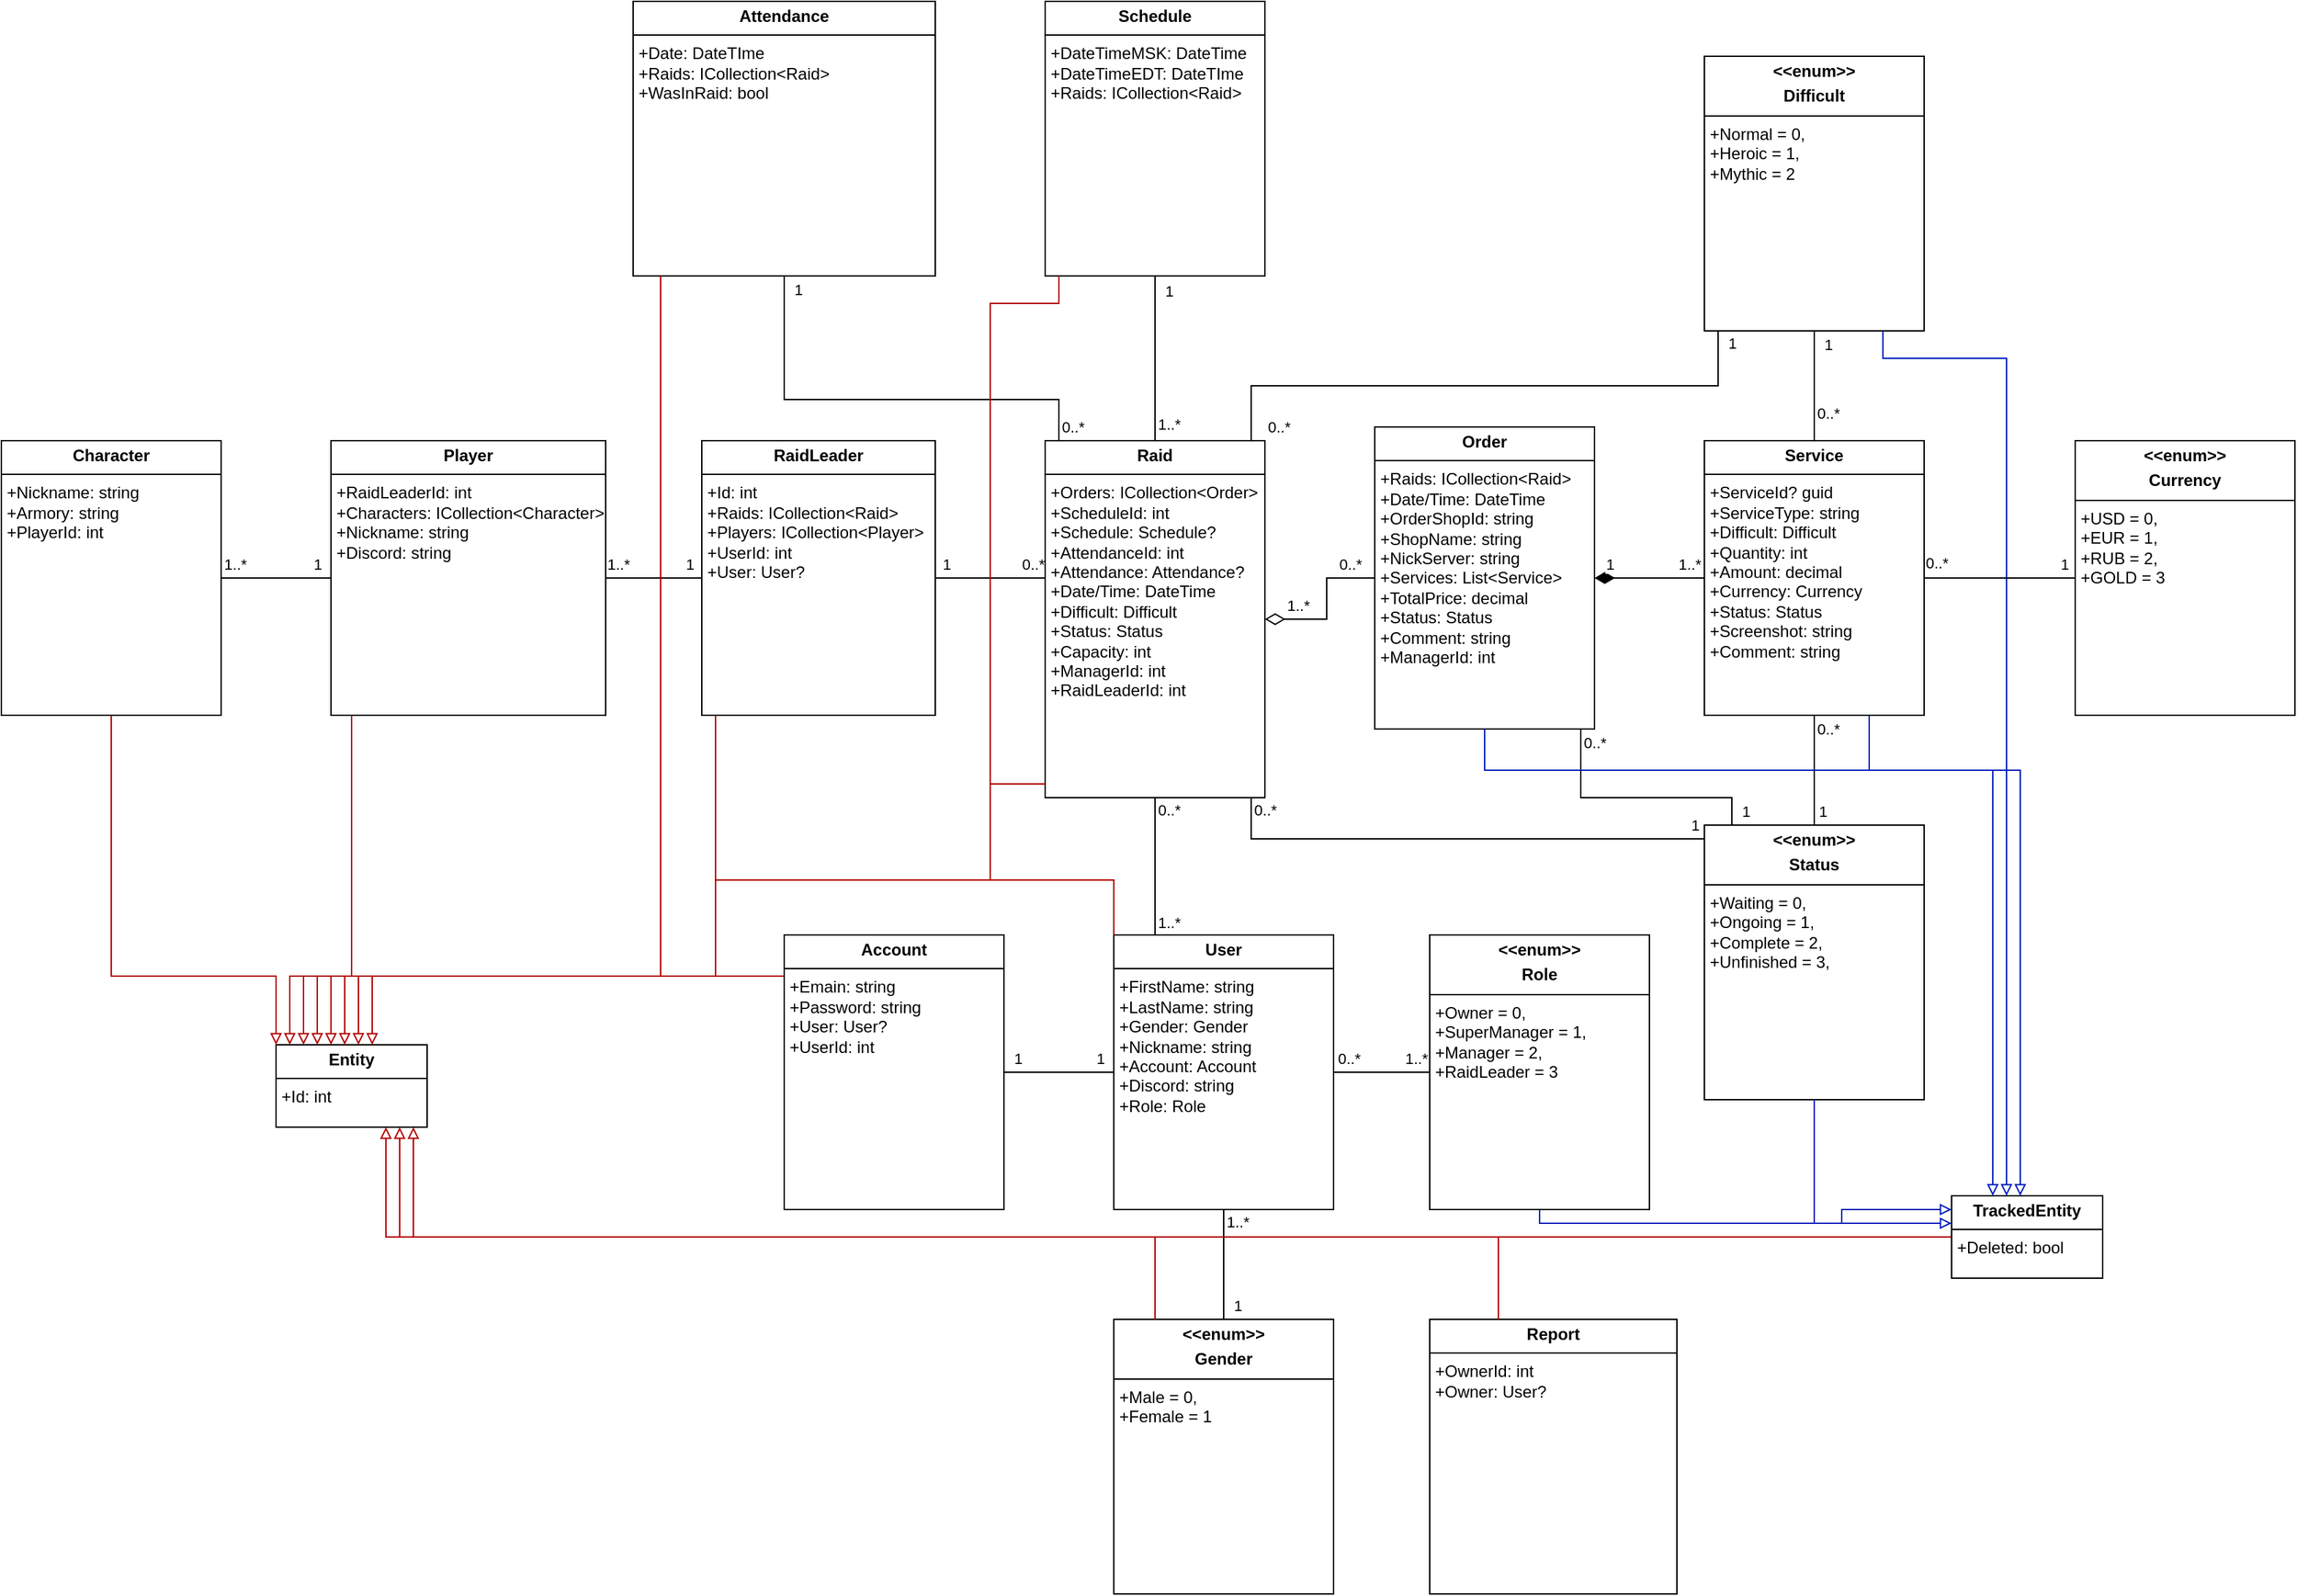 <mxfile version="24.4.13" type="device">
  <diagram id="77C288hJzW4obfr29q6k" name="Страница — 1">
    <mxGraphModel dx="2357" dy="1491" grid="1" gridSize="10" guides="1" tooltips="1" connect="1" arrows="1" fold="1" page="1" pageScale="1" pageWidth="1169" pageHeight="827" math="0" shadow="0">
      <root>
        <mxCell id="0" />
        <mxCell id="1" parent="0" />
        <mxCell id="-LpLI6Wsh7tTM9T4UiT6-4" value="" style="edgeStyle=orthogonalEdgeStyle;rounded=0;orthogonalLoop=1;jettySize=auto;html=1;endArrow=diamondThin;endFill=0;startSize=6;endSize=12;" parent="1" source="k0Ee0VnrwTGtNqlD-m8w-1" target="zQSbb0ZGz_UOgyu7kRaQ-18" edge="1">
          <mxGeometry relative="1" as="geometry" />
        </mxCell>
        <mxCell id="-LpLI6Wsh7tTM9T4UiT6-5" value="1..*" style="edgeLabel;html=1;align=center;verticalAlign=middle;resizable=0;points=[];" parent="-LpLI6Wsh7tTM9T4UiT6-4" vertex="1" connectable="0">
          <mxGeometry x="0.757" relative="1" as="geometry">
            <mxPoint x="10" y="-10" as="offset" />
          </mxGeometry>
        </mxCell>
        <mxCell id="-LpLI6Wsh7tTM9T4UiT6-6" value="0..*" style="edgeLabel;html=1;align=center;verticalAlign=middle;resizable=0;points=[];" parent="-LpLI6Wsh7tTM9T4UiT6-4" vertex="1" connectable="0">
          <mxGeometry x="-0.443" y="1" relative="1" as="geometry">
            <mxPoint x="12" y="-11" as="offset" />
          </mxGeometry>
        </mxCell>
        <mxCell id="k0Ee0VnrwTGtNqlD-m8w-1" value="&lt;p style=&quot;margin:0px;margin-top:4px;text-align:center;&quot;&gt;&lt;b&gt;Order&lt;/b&gt;&lt;/p&gt;&lt;hr size=&quot;1&quot; style=&quot;border-style:solid;&quot;&gt;&lt;p style=&quot;margin:0px;margin-left:4px;&quot;&gt;+Raids: ICollection&amp;lt;Raid&amp;gt;&lt;/p&gt;&lt;p style=&quot;margin:0px;margin-left:4px;&quot;&gt;&lt;span style=&quot;background-color: initial;&quot;&gt;+Date/Time: DateTime&lt;/span&gt;&lt;br&gt;&lt;/p&gt;&lt;p style=&quot;margin:0px;margin-left:4px;&quot;&gt;+OrderShopId: string&lt;/p&gt;&lt;p style=&quot;margin:0px;margin-left:4px;&quot;&gt;+ShopName: string&lt;/p&gt;&lt;p style=&quot;margin:0px;margin-left:4px;&quot;&gt;+NickServer: string&lt;/p&gt;&lt;p style=&quot;margin:0px;margin-left:4px;&quot;&gt;+Services: List&amp;lt;Service&amp;gt;&lt;br&gt;+TotalPrice: decimal&lt;/p&gt;&lt;p style=&quot;margin:0px;margin-left:4px;&quot;&gt;+Status: Status&lt;/p&gt;&lt;p style=&quot;margin:0px;margin-left:4px;&quot;&gt;+Comment: string&lt;/p&gt;&lt;p style=&quot;margin:0px;margin-left:4px;&quot;&gt;+ManagerId: int&lt;/p&gt;" style="verticalAlign=top;align=left;overflow=fill;html=1;whiteSpace=wrap;" parent="1" vertex="1">
          <mxGeometry x="960" y="110" width="160" height="220" as="geometry" />
        </mxCell>
        <mxCell id="-LpLI6Wsh7tTM9T4UiT6-1" style="edgeStyle=orthogonalEdgeStyle;rounded=0;orthogonalLoop=1;jettySize=auto;html=1;endArrow=diamondThin;endFill=1;startSize=6;endSize=12;" parent="1" source="k0Ee0VnrwTGtNqlD-m8w-2" target="k0Ee0VnrwTGtNqlD-m8w-1" edge="1">
          <mxGeometry relative="1" as="geometry" />
        </mxCell>
        <mxCell id="-LpLI6Wsh7tTM9T4UiT6-2" value="1" style="edgeLabel;html=1;align=center;verticalAlign=middle;resizable=0;points=[];" parent="-LpLI6Wsh7tTM9T4UiT6-1" vertex="1" connectable="0">
          <mxGeometry x="0.617" relative="1" as="geometry">
            <mxPoint x="-5" y="-10" as="offset" />
          </mxGeometry>
        </mxCell>
        <mxCell id="-LpLI6Wsh7tTM9T4UiT6-3" value="1..*" style="edgeLabel;html=1;align=center;verticalAlign=middle;resizable=0;points=[];" parent="-LpLI6Wsh7tTM9T4UiT6-1" vertex="1" connectable="0">
          <mxGeometry x="-0.717" y="-1" relative="1" as="geometry">
            <mxPoint y="-9" as="offset" />
          </mxGeometry>
        </mxCell>
        <mxCell id="k0Ee0VnrwTGtNqlD-m8w-2" value="&lt;p style=&quot;margin:0px;margin-top:4px;text-align:center;&quot;&gt;&lt;b&gt;Service&lt;/b&gt;&lt;/p&gt;&lt;hr size=&quot;1&quot; style=&quot;border-style:solid;&quot;&gt;&lt;p style=&quot;margin:0px;margin-left:4px;&quot;&gt;+ServiceId? guid&lt;/p&gt;&lt;p style=&quot;margin:0px;margin-left:4px;&quot;&gt;+ServiceType: string&lt;/p&gt;&lt;p style=&quot;margin:0px;margin-left:4px;&quot;&gt;+Difficult: Difficult&lt;/p&gt;&lt;p style=&quot;margin:0px;margin-left:4px;&quot;&gt;+Quantity: int&lt;/p&gt;&lt;p style=&quot;margin:0px;margin-left:4px;&quot;&gt;+Amount: decimal&lt;/p&gt;&lt;p style=&quot;margin:0px;margin-left:4px;&quot;&gt;+Currency: Currency&lt;br&gt;+Status: Status&lt;/p&gt;&lt;p style=&quot;margin:0px;margin-left:4px;&quot;&gt;+Screenshot: string&lt;br&gt;&lt;/p&gt;&lt;p style=&quot;margin:0px;margin-left:4px;&quot;&gt;+Comment: string&lt;/p&gt;&lt;p style=&quot;margin:0px;margin-left:4px;&quot;&gt;&lt;br&gt;&lt;/p&gt;&lt;p style=&quot;margin:0px;margin-left:4px;&quot;&gt;&lt;br&gt;&lt;/p&gt;" style="verticalAlign=top;align=left;overflow=fill;html=1;whiteSpace=wrap;" parent="1" vertex="1">
          <mxGeometry x="1200" y="120" width="160" height="200" as="geometry" />
        </mxCell>
        <mxCell id="-LpLI6Wsh7tTM9T4UiT6-44" value="" style="edgeStyle=orthogonalEdgeStyle;rounded=0;orthogonalLoop=1;jettySize=auto;html=1;endArrow=none;endFill=0;" parent="1" source="zQSbb0ZGz_UOgyu7kRaQ-4" target="_yLJsXM8asYsxj5FulAV-17" edge="1">
          <mxGeometry relative="1" as="geometry" />
        </mxCell>
        <mxCell id="-LpLI6Wsh7tTM9T4UiT6-45" value="1" style="edgeLabel;html=1;align=center;verticalAlign=middle;resizable=0;points=[];" parent="-LpLI6Wsh7tTM9T4UiT6-44" vertex="1" connectable="0">
          <mxGeometry x="0.529" y="1" relative="1" as="geometry">
            <mxPoint x="9" y="9" as="offset" />
          </mxGeometry>
        </mxCell>
        <mxCell id="-LpLI6Wsh7tTM9T4UiT6-46" value="1..*" style="edgeLabel;html=1;align=center;verticalAlign=middle;resizable=0;points=[];" parent="-LpLI6Wsh7tTM9T4UiT6-44" vertex="1" connectable="0">
          <mxGeometry x="-0.775" y="1" relative="1" as="geometry">
            <mxPoint x="9" as="offset" />
          </mxGeometry>
        </mxCell>
        <mxCell id="-LpLI6Wsh7tTM9T4UiT6-47" value="" style="edgeStyle=orthogonalEdgeStyle;rounded=0;orthogonalLoop=1;jettySize=auto;html=1;endArrow=none;endFill=0;" parent="1" source="zQSbb0ZGz_UOgyu7kRaQ-4" target="_yLJsXM8asYsxj5FulAV-16" edge="1">
          <mxGeometry relative="1" as="geometry" />
        </mxCell>
        <mxCell id="-LpLI6Wsh7tTM9T4UiT6-48" value="1" style="edgeLabel;html=1;align=center;verticalAlign=middle;resizable=0;points=[];" parent="-LpLI6Wsh7tTM9T4UiT6-47" vertex="1" connectable="0">
          <mxGeometry x="-0.232" relative="1" as="geometry">
            <mxPoint x="20" y="-10" as="offset" />
          </mxGeometry>
        </mxCell>
        <mxCell id="-LpLI6Wsh7tTM9T4UiT6-49" value="1" style="edgeLabel;html=1;align=center;verticalAlign=middle;resizable=0;points=[];" parent="-LpLI6Wsh7tTM9T4UiT6-47" vertex="1" connectable="0">
          <mxGeometry x="0.508" y="2" relative="1" as="geometry">
            <mxPoint x="-10" y="-12" as="offset" />
          </mxGeometry>
        </mxCell>
        <mxCell id="OjiHCSG1bCC7971OdLfZ-1" style="edgeStyle=orthogonalEdgeStyle;rounded=0;orthogonalLoop=1;jettySize=auto;html=1;endArrow=none;endFill=0;" parent="1" source="zQSbb0ZGz_UOgyu7kRaQ-4" target="zQSbb0ZGz_UOgyu7kRaQ-18" edge="1">
          <mxGeometry relative="1" as="geometry">
            <Array as="points">
              <mxPoint x="800" y="450" />
              <mxPoint x="800" y="450" />
            </Array>
          </mxGeometry>
        </mxCell>
        <mxCell id="OjiHCSG1bCC7971OdLfZ-5" value="0..*" style="edgeLabel;html=1;align=center;verticalAlign=middle;resizable=0;points=[];" parent="OjiHCSG1bCC7971OdLfZ-1" vertex="1" connectable="0">
          <mxGeometry x="0.825" relative="1" as="geometry">
            <mxPoint x="10" as="offset" />
          </mxGeometry>
        </mxCell>
        <mxCell id="OjiHCSG1bCC7971OdLfZ-6" value="1..*" style="edgeLabel;html=1;align=center;verticalAlign=middle;resizable=0;points=[];" parent="OjiHCSG1bCC7971OdLfZ-1" vertex="1" connectable="0">
          <mxGeometry x="-0.819" relative="1" as="geometry">
            <mxPoint x="10" as="offset" />
          </mxGeometry>
        </mxCell>
        <mxCell id="zQSbb0ZGz_UOgyu7kRaQ-4" value="&lt;p style=&quot;margin:0px;margin-top:4px;text-align:center;&quot;&gt;&lt;b&gt;User&lt;/b&gt;&lt;/p&gt;&lt;hr size=&quot;1&quot; style=&quot;border-style:solid;&quot;&gt;&lt;p style=&quot;margin:0px;margin-left:4px;&quot;&gt;+FirstName: string&lt;br&gt;+LastName: string&lt;br&gt;+Gender: Gender&lt;/p&gt;&lt;p style=&quot;margin:0px;margin-left:4px;&quot;&gt;+Nickname: string&lt;br&gt;&lt;/p&gt;&lt;p style=&quot;margin:0px;margin-left:4px;&quot;&gt;+Account: Account&lt;/p&gt;&lt;p style=&quot;margin: 0px 0px 0px 4px;&quot;&gt;+Discord: string&lt;/p&gt;&lt;p style=&quot;margin: 0px 0px 0px 4px;&quot;&gt;+Role: Role&lt;/p&gt;&lt;div&gt;&lt;br&gt;&lt;/div&gt;&lt;div&gt;&lt;br&gt;&lt;/div&gt;" style="verticalAlign=top;align=left;overflow=fill;html=1;whiteSpace=wrap;" parent="1" vertex="1">
          <mxGeometry x="770" y="480" width="160" height="200" as="geometry" />
        </mxCell>
        <mxCell id="-LpLI6Wsh7tTM9T4UiT6-7" value="" style="edgeStyle=orthogonalEdgeStyle;rounded=0;orthogonalLoop=1;jettySize=auto;html=1;endArrow=none;endFill=0;" parent="1" source="zQSbb0ZGz_UOgyu7kRaQ-18" target="zQSbb0ZGz_UOgyu7kRaQ-19" edge="1">
          <mxGeometry relative="1" as="geometry">
            <Array as="points">
              <mxPoint x="680" y="220" />
              <mxPoint x="680" y="220" />
            </Array>
          </mxGeometry>
        </mxCell>
        <mxCell id="-LpLI6Wsh7tTM9T4UiT6-8" value="1" style="edgeLabel;html=1;align=center;verticalAlign=middle;resizable=0;points=[];" parent="-LpLI6Wsh7tTM9T4UiT6-7" vertex="1" connectable="0">
          <mxGeometry x="0.785" relative="1" as="geometry">
            <mxPoint x="-1" y="-10" as="offset" />
          </mxGeometry>
        </mxCell>
        <mxCell id="-LpLI6Wsh7tTM9T4UiT6-9" value="0..*" style="edgeLabel;html=1;align=center;verticalAlign=middle;resizable=0;points=[];" parent="-LpLI6Wsh7tTM9T4UiT6-7" vertex="1" connectable="0">
          <mxGeometry x="-0.829" y="-3" relative="1" as="geometry">
            <mxPoint x="-2" y="-7" as="offset" />
          </mxGeometry>
        </mxCell>
        <mxCell id="-LpLI6Wsh7tTM9T4UiT6-10" value="" style="edgeStyle=orthogonalEdgeStyle;rounded=0;orthogonalLoop=1;jettySize=auto;html=1;endArrow=none;endFill=0;" parent="1" source="zQSbb0ZGz_UOgyu7kRaQ-18" target="zQSbb0ZGz_UOgyu7kRaQ-33" edge="1">
          <mxGeometry relative="1" as="geometry" />
        </mxCell>
        <mxCell id="-LpLI6Wsh7tTM9T4UiT6-11" value="1" style="edgeLabel;html=1;align=center;verticalAlign=middle;resizable=0;points=[];" parent="-LpLI6Wsh7tTM9T4UiT6-10" vertex="1" connectable="0">
          <mxGeometry x="0.746" relative="1" as="geometry">
            <mxPoint x="10" y="-4" as="offset" />
          </mxGeometry>
        </mxCell>
        <mxCell id="-LpLI6Wsh7tTM9T4UiT6-12" value="1..*" style="edgeLabel;html=1;align=center;verticalAlign=middle;resizable=0;points=[];" parent="-LpLI6Wsh7tTM9T4UiT6-10" vertex="1" connectable="0">
          <mxGeometry x="-0.527" y="-2" relative="1" as="geometry">
            <mxPoint x="8" y="16" as="offset" />
          </mxGeometry>
        </mxCell>
        <mxCell id="zQSbb0ZGz_UOgyu7kRaQ-18" value="&lt;p style=&quot;margin:0px;margin-top:4px;text-align:center;&quot;&gt;&lt;b&gt;Raid&lt;/b&gt;&lt;/p&gt;&lt;hr size=&quot;1&quot; style=&quot;border-style:solid;&quot;&gt;&lt;p style=&quot;margin:0px;margin-left:4px;&quot;&gt;&lt;span style=&quot;background-color: initial;&quot;&gt;+Orders: ICollection&amp;lt;Order&amp;gt;&lt;/span&gt;&lt;/p&gt;&lt;p style=&quot;margin:0px;margin-left:4px;&quot;&gt;+ScheduleId: int&lt;/p&gt;&lt;p style=&quot;margin:0px;margin-left:4px;&quot;&gt;+Schedule: Schedule?&lt;/p&gt;&lt;p style=&quot;margin:0px;margin-left:4px;&quot;&gt;+AttendanceId: int&lt;/p&gt;&lt;p style=&quot;margin:0px;margin-left:4px;&quot;&gt;+Attendance: Attendance?&lt;/p&gt;&lt;p style=&quot;margin:0px;margin-left:4px;&quot;&gt;&lt;span style=&quot;background-color: initial;&quot;&gt;+Date/Time: DateTime&lt;/span&gt;&lt;/p&gt;&lt;p style=&quot;margin:0px;margin-left:4px;&quot;&gt;+Difficult: Difficult&lt;/p&gt;&lt;p style=&quot;margin:0px;margin-left:4px;&quot;&gt;+Status: Status&lt;/p&gt;&lt;p style=&quot;margin:0px;margin-left:4px;&quot;&gt;+Capacity: int&lt;/p&gt;&lt;p style=&quot;margin:0px;margin-left:4px;&quot;&gt;+ManagerId: int&lt;/p&gt;&lt;p style=&quot;margin:0px;margin-left:4px;&quot;&gt;&lt;span style=&quot;background-color: initial;&quot;&gt;+RaidLeaderId: int&lt;/span&gt;&lt;/p&gt;&lt;p style=&quot;margin:0px;margin-left:4px;&quot;&gt;&lt;br&gt;&lt;/p&gt;" style="verticalAlign=top;align=left;overflow=fill;html=1;whiteSpace=wrap;" parent="1" vertex="1">
          <mxGeometry x="720" y="120" width="160" height="260" as="geometry" />
        </mxCell>
        <mxCell id="zQSbb0ZGz_UOgyu7kRaQ-19" value="&lt;p style=&quot;margin:0px;margin-top:4px;text-align:center;&quot;&gt;&lt;b&gt;RaidLeader&lt;/b&gt;&lt;/p&gt;&lt;hr size=&quot;1&quot; style=&quot;border-style:solid;&quot;&gt;&lt;p style=&quot;margin:0px;margin-left:4px;&quot;&gt;+Id: int&lt;/p&gt;&lt;p style=&quot;margin:0px;margin-left:4px;&quot;&gt;+Raids: ICollection&amp;lt;Raid&amp;gt;&lt;/p&gt;&lt;p style=&quot;margin:0px;margin-left:4px;&quot;&gt;+Players: ICollection&amp;lt;Player&amp;gt;&lt;/p&gt;&lt;p style=&quot;margin:0px;margin-left:4px;&quot;&gt;+UserId: int&lt;/p&gt;&lt;p style=&quot;margin:0px;margin-left:4px;&quot;&gt;+User: User?&lt;/p&gt;" style="verticalAlign=top;align=left;overflow=fill;html=1;whiteSpace=wrap;" parent="1" vertex="1">
          <mxGeometry x="470" y="120" width="170" height="200" as="geometry" />
        </mxCell>
        <mxCell id="-LpLI6Wsh7tTM9T4UiT6-20" value="1" style="edgeStyle=orthogonalEdgeStyle;rounded=0;orthogonalLoop=1;jettySize=auto;html=1;endArrow=none;endFill=0;" parent="1" source="zQSbb0ZGz_UOgyu7kRaQ-20" target="zQSbb0ZGz_UOgyu7kRaQ-18" edge="1">
          <mxGeometry x="-0.938" y="10" relative="1" as="geometry">
            <Array as="points">
              <mxPoint x="530" y="90" />
              <mxPoint x="730" y="90" />
            </Array>
            <mxPoint as="offset" />
          </mxGeometry>
        </mxCell>
        <mxCell id="-LpLI6Wsh7tTM9T4UiT6-21" value="0..*" style="edgeLabel;html=1;align=center;verticalAlign=middle;resizable=0;points=[];" parent="-LpLI6Wsh7tTM9T4UiT6-20" vertex="1" connectable="0">
          <mxGeometry x="0.947" y="3" relative="1" as="geometry">
            <mxPoint x="7" y="-2" as="offset" />
          </mxGeometry>
        </mxCell>
        <mxCell id="zQSbb0ZGz_UOgyu7kRaQ-20" value="&lt;p style=&quot;margin:0px;margin-top:4px;text-align:center;&quot;&gt;&lt;b&gt;Attendance&lt;/b&gt;&lt;/p&gt;&lt;hr size=&quot;1&quot; style=&quot;border-style:solid;&quot;&gt;&lt;p style=&quot;margin:0px;margin-left:4px;&quot;&gt;&lt;span style=&quot;background-color: initial;&quot;&gt;+Date: DateTIme&lt;/span&gt;&lt;br&gt;&lt;/p&gt;&lt;p style=&quot;margin:0px;margin-left:4px;&quot;&gt;+Raids: ICollection&amp;lt;Raid&amp;gt;&lt;/p&gt;&lt;p style=&quot;margin:0px;margin-left:4px;&quot;&gt;+WasInRaid: bool&lt;/p&gt;" style="verticalAlign=top;align=left;overflow=fill;html=1;whiteSpace=wrap;" parent="1" vertex="1">
          <mxGeometry x="420" y="-200" width="220" height="200" as="geometry" />
        </mxCell>
        <mxCell id="-LpLI6Wsh7tTM9T4UiT6-14" value="" style="edgeStyle=orthogonalEdgeStyle;rounded=0;orthogonalLoop=1;jettySize=auto;html=1;endArrow=none;endFill=0;" parent="1" source="zQSbb0ZGz_UOgyu7kRaQ-21" target="zQSbb0ZGz_UOgyu7kRaQ-19" edge="1">
          <mxGeometry relative="1" as="geometry" />
        </mxCell>
        <mxCell id="-LpLI6Wsh7tTM9T4UiT6-15" value="1" style="edgeLabel;html=1;align=center;verticalAlign=middle;resizable=0;points=[];" parent="-LpLI6Wsh7tTM9T4UiT6-14" vertex="1" connectable="0">
          <mxGeometry x="0.742" y="2" relative="1" as="geometry">
            <mxPoint y="-8" as="offset" />
          </mxGeometry>
        </mxCell>
        <mxCell id="-LpLI6Wsh7tTM9T4UiT6-16" value="1..*" style="edgeLabel;html=1;align=center;verticalAlign=middle;resizable=0;points=[];" parent="-LpLI6Wsh7tTM9T4UiT6-14" vertex="1" connectable="0">
          <mxGeometry x="-0.738" y="2" relative="1" as="geometry">
            <mxPoint y="-8" as="offset" />
          </mxGeometry>
        </mxCell>
        <mxCell id="-LpLI6Wsh7tTM9T4UiT6-17" value="" style="edgeStyle=orthogonalEdgeStyle;rounded=0;orthogonalLoop=1;jettySize=auto;html=1;endArrow=none;endFill=0;" parent="1" source="zQSbb0ZGz_UOgyu7kRaQ-21" target="zQSbb0ZGz_UOgyu7kRaQ-22" edge="1">
          <mxGeometry relative="1" as="geometry" />
        </mxCell>
        <mxCell id="-LpLI6Wsh7tTM9T4UiT6-18" value="1..*" style="edgeLabel;html=1;align=center;verticalAlign=middle;resizable=0;points=[];" parent="-LpLI6Wsh7tTM9T4UiT6-17" vertex="1" connectable="0">
          <mxGeometry x="0.613" relative="1" as="geometry">
            <mxPoint x="-6" y="-10" as="offset" />
          </mxGeometry>
        </mxCell>
        <mxCell id="-LpLI6Wsh7tTM9T4UiT6-19" value="1" style="edgeLabel;html=1;align=center;verticalAlign=middle;resizable=0;points=[];" parent="-LpLI6Wsh7tTM9T4UiT6-17" vertex="1" connectable="0">
          <mxGeometry x="-0.471" y="2" relative="1" as="geometry">
            <mxPoint x="11" y="-12" as="offset" />
          </mxGeometry>
        </mxCell>
        <mxCell id="zQSbb0ZGz_UOgyu7kRaQ-21" value="&lt;p style=&quot;margin:0px;margin-top:4px;text-align:center;&quot;&gt;&lt;b&gt;Player&lt;/b&gt;&lt;/p&gt;&lt;hr size=&quot;1&quot; style=&quot;border-style:solid;&quot;&gt;&lt;p style=&quot;margin:0px;margin-left:4px;&quot;&gt;+RaidLeaderId: int&lt;br&gt;&lt;/p&gt;&lt;p style=&quot;margin:0px;margin-left:4px;&quot;&gt;+Characters: ICollection&amp;lt;Character&amp;gt;&lt;br&gt;&lt;/p&gt;&lt;p style=&quot;margin:0px;margin-left:4px;&quot;&gt;+Nickname: string&lt;/p&gt;&lt;p style=&quot;margin:0px;margin-left:4px;&quot;&gt;+Discord: string&lt;/p&gt;&lt;p style=&quot;margin:0px;margin-left:4px;&quot;&gt;&lt;br&gt;&lt;/p&gt;" style="verticalAlign=top;align=left;overflow=fill;html=1;whiteSpace=wrap;" parent="1" vertex="1">
          <mxGeometry x="200" y="120" width="200" height="200" as="geometry" />
        </mxCell>
        <mxCell id="zQSbb0ZGz_UOgyu7kRaQ-22" value="&lt;p style=&quot;margin:0px;margin-top:4px;text-align:center;&quot;&gt;&lt;b&gt;Character&lt;/b&gt;&lt;/p&gt;&lt;hr size=&quot;1&quot; style=&quot;border-style:solid;&quot;&gt;&lt;p style=&quot;margin:0px;margin-left:4px;&quot;&gt;+Nickname: string&lt;br&gt;+Armory: string&lt;br&gt;+PlayerId: int&lt;/p&gt;" style="verticalAlign=top;align=left;overflow=fill;html=1;whiteSpace=wrap;" parent="1" vertex="1">
          <mxGeometry x="-40" y="120" width="160" height="200" as="geometry" />
        </mxCell>
        <mxCell id="zQSbb0ZGz_UOgyu7kRaQ-32" value="&lt;p style=&quot;margin:0px;margin-top:4px;text-align:center;&quot;&gt;&lt;b&gt;Report&lt;/b&gt;&lt;/p&gt;&lt;hr size=&quot;1&quot; style=&quot;border-style:solid;&quot;&gt;&lt;p style=&quot;margin:0px;margin-left:4px;&quot;&gt;&lt;span style=&quot;background-color: initial;&quot;&gt;+OwnerId: int&lt;/span&gt;&lt;br&gt;&lt;/p&gt;&lt;p style=&quot;margin:0px;margin-left:4px;&quot;&gt;+Owner: User?&lt;/p&gt;" style="verticalAlign=top;align=left;overflow=fill;html=1;whiteSpace=wrap;" parent="1" vertex="1">
          <mxGeometry x="1000" y="760" width="180" height="200" as="geometry" />
        </mxCell>
        <mxCell id="zQSbb0ZGz_UOgyu7kRaQ-33" value="&lt;p style=&quot;margin:0px;margin-top:4px;text-align:center;&quot;&gt;&lt;b&gt;Schedule&lt;/b&gt;&lt;/p&gt;&lt;hr size=&quot;1&quot; style=&quot;border-style:solid;&quot;&gt;&lt;p style=&quot;margin:0px;margin-left:4px;&quot;&gt;&lt;span style=&quot;background-color: initial;&quot;&gt;+DateTimeMSK: DateTime&lt;/span&gt;&lt;br&gt;&lt;/p&gt;&lt;p style=&quot;margin:0px;margin-left:4px;&quot;&gt;+DateTimeEDT: DateTIme&lt;/p&gt;&lt;p style=&quot;margin:0px;margin-left:4px;&quot;&gt;+Raids: ICollection&amp;lt;Raid&amp;gt;&lt;/p&gt;" style="verticalAlign=top;align=left;overflow=fill;html=1;whiteSpace=wrap;" parent="1" vertex="1">
          <mxGeometry x="720" y="-200" width="160" height="200" as="geometry" />
        </mxCell>
        <mxCell id="zQSbb0ZGz_UOgyu7kRaQ-40" value="&lt;p style=&quot;margin:0px;margin-top:4px;text-align:center;&quot;&gt;&lt;b&gt;&amp;lt;&amp;lt;enum&amp;gt;&amp;gt;&lt;/b&gt;&lt;/p&gt;&lt;p style=&quot;margin:0px;margin-top:4px;text-align:center;&quot;&gt;&lt;b&gt;Difficult&lt;/b&gt;&lt;/p&gt;&lt;hr size=&quot;1&quot; style=&quot;border-style:solid;&quot;&gt;&lt;p style=&quot;margin:0px;margin-left:4px;&quot;&gt;+Normal = 0,&lt;/p&gt;&lt;p style=&quot;margin:0px;margin-left:4px;&quot;&gt;+Heroic = 1,&lt;/p&gt;&lt;p style=&quot;margin:0px;margin-left:4px;&quot;&gt;+Mythic = 2&lt;/p&gt;&lt;p style=&quot;margin:0px;margin-left:4px;&quot;&gt;&lt;br&gt;&lt;/p&gt;" style="verticalAlign=top;align=left;overflow=fill;html=1;whiteSpace=wrap;" parent="1" vertex="1">
          <mxGeometry x="1200" y="-160" width="160" height="200" as="geometry" />
        </mxCell>
        <mxCell id="zQSbb0ZGz_UOgyu7kRaQ-43" value="&lt;p style=&quot;margin:0px;margin-top:4px;text-align:center;&quot;&gt;&lt;b&gt;&amp;lt;&amp;lt;enum&amp;gt;&amp;gt;&lt;/b&gt;&lt;/p&gt;&lt;p style=&quot;margin:0px;margin-top:4px;text-align:center;&quot;&gt;&lt;b&gt;Status&lt;/b&gt;&lt;/p&gt;&lt;hr size=&quot;1&quot; style=&quot;border-style:solid;&quot;&gt;&lt;p style=&quot;margin:0px;margin-left:4px;&quot;&gt;+Waiting = 0,&lt;/p&gt;&lt;p style=&quot;margin:0px;margin-left:4px;&quot;&gt;+Ongoing = 1,&lt;/p&gt;&lt;p style=&quot;margin:0px;margin-left:4px;&quot;&gt;+Complete = 2,&lt;/p&gt;&lt;p style=&quot;margin:0px;margin-left:4px;&quot;&gt;+Unfinished = 3,&lt;/p&gt;&lt;p style=&quot;margin:0px;margin-left:4px;&quot;&gt;&lt;br&gt;&lt;/p&gt;&lt;p style=&quot;margin:0px;margin-left:4px;&quot;&gt;&lt;br&gt;&lt;/p&gt;" style="verticalAlign=top;align=left;overflow=fill;html=1;whiteSpace=wrap;" parent="1" vertex="1">
          <mxGeometry x="1200" y="400" width="160" height="200" as="geometry" />
        </mxCell>
        <mxCell id="_yLJsXM8asYsxj5FulAV-16" value="&lt;p style=&quot;margin:0px;margin-top:4px;text-align:center;&quot;&gt;&lt;b&gt;Account&lt;/b&gt;&lt;/p&gt;&lt;hr size=&quot;1&quot; style=&quot;border-style:solid;&quot;&gt;&lt;p style=&quot;margin:0px;margin-left:4px;&quot;&gt;+Emain: string&lt;/p&gt;&lt;p style=&quot;margin:0px;margin-left:4px;&quot;&gt;+Password: string&lt;/p&gt;&lt;p style=&quot;margin:0px;margin-left:4px;&quot;&gt;+User: User?&lt;/p&gt;&lt;p style=&quot;margin:0px;margin-left:4px;&quot;&gt;+UserId: int&lt;/p&gt;&lt;p style=&quot;margin:0px;margin-left:4px;&quot;&gt;&lt;br&gt;&lt;/p&gt;&lt;p style=&quot;margin:0px;margin-left:4px;&quot;&gt;&lt;br&gt;&lt;/p&gt;" style="verticalAlign=top;align=left;overflow=fill;html=1;whiteSpace=wrap;" parent="1" vertex="1">
          <mxGeometry x="530" y="480" width="160" height="200" as="geometry" />
        </mxCell>
        <mxCell id="_yLJsXM8asYsxj5FulAV-17" value="&lt;p style=&quot;margin:0px;margin-top:4px;text-align:center;&quot;&gt;&lt;b&gt;&amp;lt;&amp;lt;enum&amp;gt;&amp;gt;&lt;/b&gt;&lt;/p&gt;&lt;p style=&quot;margin:0px;margin-top:4px;text-align:center;&quot;&gt;&lt;b&gt;Gender&lt;/b&gt;&lt;/p&gt;&lt;hr size=&quot;1&quot; style=&quot;border-style:solid;&quot;&gt;&lt;p style=&quot;margin:0px;margin-left:4px;&quot;&gt;+Male = 0,&lt;/p&gt;&lt;p style=&quot;margin:0px;margin-left:4px;&quot;&gt;+Female = 1&lt;/p&gt;&lt;p style=&quot;margin:0px;margin-left:4px;&quot;&gt;&lt;br&gt;&lt;/p&gt;&lt;p style=&quot;margin:0px;margin-left:4px;&quot;&gt;&lt;br&gt;&lt;/p&gt;" style="verticalAlign=top;align=left;overflow=fill;html=1;whiteSpace=wrap;" parent="1" vertex="1">
          <mxGeometry x="770" y="760" width="160" height="200" as="geometry" />
        </mxCell>
        <mxCell id="_yLJsXM8asYsxj5FulAV-26" value="&lt;p style=&quot;margin:0px;margin-top:4px;text-align:center;&quot;&gt;&lt;b&gt;&amp;lt;&amp;lt;enum&amp;gt;&amp;gt;&lt;/b&gt;&lt;/p&gt;&lt;p style=&quot;margin:0px;margin-top:4px;text-align:center;&quot;&gt;&lt;b&gt;Role&lt;/b&gt;&lt;/p&gt;&lt;hr size=&quot;1&quot; style=&quot;border-style:solid;&quot;&gt;&lt;p style=&quot;margin: 0px 0px 0px 4px;&quot;&gt;+Owner = 0,&lt;/p&gt;&lt;p style=&quot;margin: 0px 0px 0px 4px;&quot;&gt;+SuperManager = 1,&lt;/p&gt;&lt;p style=&quot;margin: 0px 0px 0px 4px;&quot;&gt;+Manager = 2,&lt;/p&gt;&lt;p style=&quot;margin: 0px 0px 0px 4px;&quot;&gt;+RaidLeader = 3&lt;/p&gt;&lt;p style=&quot;margin:0px;margin-left:4px;&quot;&gt;&lt;br&gt;&lt;/p&gt;" style="verticalAlign=top;align=left;overflow=fill;html=1;whiteSpace=wrap;" parent="1" vertex="1">
          <mxGeometry x="1000" y="480" width="160" height="200" as="geometry" />
        </mxCell>
        <mxCell id="_yLJsXM8asYsxj5FulAV-56" value="&lt;p style=&quot;margin:0px;margin-top:4px;text-align:center;&quot;&gt;&lt;b&gt;Entity&lt;/b&gt;&lt;/p&gt;&lt;hr size=&quot;1&quot; style=&quot;border-style:solid;&quot;&gt;&lt;p style=&quot;margin:0px;margin-left:4px;&quot;&gt;+Id: int&lt;/p&gt;" style="verticalAlign=top;align=left;overflow=fill;html=1;whiteSpace=wrap;" parent="1" vertex="1">
          <mxGeometry x="160" y="560" width="110" height="60" as="geometry" />
        </mxCell>
        <mxCell id="OjiHCSG1bCC7971OdLfZ-8" value="" style="edgeStyle=orthogonalEdgeStyle;rounded=0;orthogonalLoop=1;jettySize=auto;html=1;endArrow=block;endFill=0;fillColor=#e51400;strokeColor=#B20000;" parent="1" source="_yLJsXM8asYsxj5FulAV-57" target="_yLJsXM8asYsxj5FulAV-56" edge="1">
          <mxGeometry relative="1" as="geometry">
            <Array as="points">
              <mxPoint x="260" y="700" />
            </Array>
          </mxGeometry>
        </mxCell>
        <mxCell id="_yLJsXM8asYsxj5FulAV-57" value="&lt;p style=&quot;margin:0px;margin-top:4px;text-align:center;&quot;&gt;&lt;b&gt;TrackedEntity&lt;/b&gt;&lt;/p&gt;&lt;hr size=&quot;1&quot; style=&quot;border-style:solid;&quot;&gt;&lt;p style=&quot;margin:0px;margin-left:4px;&quot;&gt;+Deleted: bool&lt;/p&gt;" style="verticalAlign=top;align=left;overflow=fill;html=1;whiteSpace=wrap;" parent="1" vertex="1">
          <mxGeometry x="1380" y="670" width="110" height="60" as="geometry" />
        </mxCell>
        <mxCell id="-LpLI6Wsh7tTM9T4UiT6-22" value="" style="endArrow=none;html=1;rounded=0;startArrow=none;startFill=0;endSize=6;startSize=12;" parent="1" source="k0Ee0VnrwTGtNqlD-m8w-2" target="zQSbb0ZGz_UOgyu7kRaQ-40" edge="1">
          <mxGeometry width="50" height="50" relative="1" as="geometry">
            <mxPoint x="1090" y="180" as="sourcePoint" />
            <mxPoint x="1140" y="130" as="targetPoint" />
          </mxGeometry>
        </mxCell>
        <mxCell id="-LpLI6Wsh7tTM9T4UiT6-25" value="0..*" style="edgeLabel;html=1;align=center;verticalAlign=middle;resizable=0;points=[];" parent="-LpLI6Wsh7tTM9T4UiT6-22" vertex="1" connectable="0">
          <mxGeometry x="-0.765" relative="1" as="geometry">
            <mxPoint x="10" y="-11" as="offset" />
          </mxGeometry>
        </mxCell>
        <mxCell id="-LpLI6Wsh7tTM9T4UiT6-26" value="1" style="edgeLabel;html=1;align=center;verticalAlign=middle;resizable=0;points=[];" parent="-LpLI6Wsh7tTM9T4UiT6-22" vertex="1" connectable="0">
          <mxGeometry x="0.58" y="-2" relative="1" as="geometry">
            <mxPoint x="8" y="-7" as="offset" />
          </mxGeometry>
        </mxCell>
        <mxCell id="-LpLI6Wsh7tTM9T4UiT6-23" value="" style="endArrow=none;html=1;rounded=0;edgeStyle=orthogonalEdgeStyle;startArrow=none;startFill=0;startSize=12;" parent="1" source="zQSbb0ZGz_UOgyu7kRaQ-18" target="zQSbb0ZGz_UOgyu7kRaQ-40" edge="1">
          <mxGeometry width="50" height="50" relative="1" as="geometry">
            <mxPoint x="1290" y="130" as="sourcePoint" />
            <mxPoint x="1290" y="50" as="targetPoint" />
            <Array as="points">
              <mxPoint x="870" y="80" />
              <mxPoint x="1210" y="80" />
            </Array>
          </mxGeometry>
        </mxCell>
        <mxCell id="-LpLI6Wsh7tTM9T4UiT6-27" value="1" style="edgeLabel;html=1;align=center;verticalAlign=middle;resizable=0;points=[];" parent="-LpLI6Wsh7tTM9T4UiT6-23" vertex="1" connectable="0">
          <mxGeometry x="0.956" y="-2" relative="1" as="geometry">
            <mxPoint x="8" as="offset" />
          </mxGeometry>
        </mxCell>
        <mxCell id="-LpLI6Wsh7tTM9T4UiT6-28" value="0..*" style="edgeLabel;html=1;align=center;verticalAlign=middle;resizable=0;points=[];" parent="-LpLI6Wsh7tTM9T4UiT6-23" vertex="1" connectable="0">
          <mxGeometry x="-0.896" y="-4" relative="1" as="geometry">
            <mxPoint x="16" y="12" as="offset" />
          </mxGeometry>
        </mxCell>
        <mxCell id="-LpLI6Wsh7tTM9T4UiT6-29" value="" style="endArrow=none;html=1;rounded=0;startArrow=none;startFill=0;endSize=6;startSize=12;" parent="1" source="k0Ee0VnrwTGtNqlD-m8w-2" target="zQSbb0ZGz_UOgyu7kRaQ-43" edge="1">
          <mxGeometry width="50" height="50" relative="1" as="geometry">
            <mxPoint x="1290" y="130" as="sourcePoint" />
            <mxPoint x="1290" y="50" as="targetPoint" />
          </mxGeometry>
        </mxCell>
        <mxCell id="-LpLI6Wsh7tTM9T4UiT6-30" value="0..*" style="edgeLabel;html=1;align=center;verticalAlign=middle;resizable=0;points=[];" parent="-LpLI6Wsh7tTM9T4UiT6-29" vertex="1" connectable="0">
          <mxGeometry x="-0.765" relative="1" as="geometry">
            <mxPoint x="10" as="offset" />
          </mxGeometry>
        </mxCell>
        <mxCell id="-LpLI6Wsh7tTM9T4UiT6-31" value="1" style="edgeLabel;html=1;align=center;verticalAlign=middle;resizable=0;points=[];" parent="-LpLI6Wsh7tTM9T4UiT6-29" vertex="1" connectable="0">
          <mxGeometry x="0.58" y="-2" relative="1" as="geometry">
            <mxPoint x="8" y="7" as="offset" />
          </mxGeometry>
        </mxCell>
        <mxCell id="-LpLI6Wsh7tTM9T4UiT6-32" value="" style="endArrow=none;html=1;rounded=0;startArrow=none;startFill=0;endSize=6;startSize=12;edgeStyle=orthogonalEdgeStyle;" parent="1" source="k0Ee0VnrwTGtNqlD-m8w-1" target="zQSbb0ZGz_UOgyu7kRaQ-43" edge="1">
          <mxGeometry width="50" height="50" relative="1" as="geometry">
            <mxPoint x="1290" y="330" as="sourcePoint" />
            <mxPoint x="1290" y="410" as="targetPoint" />
            <Array as="points">
              <mxPoint x="1110" y="380" />
              <mxPoint x="1220" y="380" />
            </Array>
          </mxGeometry>
        </mxCell>
        <mxCell id="-LpLI6Wsh7tTM9T4UiT6-33" value="0..*" style="edgeLabel;html=1;align=center;verticalAlign=middle;resizable=0;points=[];" parent="-LpLI6Wsh7tTM9T4UiT6-32" vertex="1" connectable="0">
          <mxGeometry x="-0.765" relative="1" as="geometry">
            <mxPoint x="10" y="-11" as="offset" />
          </mxGeometry>
        </mxCell>
        <mxCell id="-LpLI6Wsh7tTM9T4UiT6-34" value="1" style="edgeLabel;html=1;align=center;verticalAlign=middle;resizable=0;points=[];" parent="-LpLI6Wsh7tTM9T4UiT6-32" vertex="1" connectable="0">
          <mxGeometry x="0.58" y="-2" relative="1" as="geometry">
            <mxPoint x="28" y="8" as="offset" />
          </mxGeometry>
        </mxCell>
        <mxCell id="-LpLI6Wsh7tTM9T4UiT6-35" value="" style="endArrow=none;html=1;rounded=0;startArrow=none;startFill=0;endSize=6;startSize=12;edgeStyle=orthogonalEdgeStyle;" parent="1" source="zQSbb0ZGz_UOgyu7kRaQ-18" target="zQSbb0ZGz_UOgyu7kRaQ-43" edge="1">
          <mxGeometry width="50" height="50" relative="1" as="geometry">
            <mxPoint x="1300" y="340" as="sourcePoint" />
            <mxPoint x="1300" y="420" as="targetPoint" />
            <Array as="points">
              <mxPoint x="870" y="410" />
            </Array>
          </mxGeometry>
        </mxCell>
        <mxCell id="-LpLI6Wsh7tTM9T4UiT6-41" value="1" style="edgeLabel;html=1;align=center;verticalAlign=middle;resizable=0;points=[];" parent="-LpLI6Wsh7tTM9T4UiT6-35" vertex="1" connectable="0">
          <mxGeometry x="0.937" y="3" relative="1" as="geometry">
            <mxPoint x="4" y="-7" as="offset" />
          </mxGeometry>
        </mxCell>
        <mxCell id="-LpLI6Wsh7tTM9T4UiT6-62" value="0..*" style="edgeLabel;html=1;align=center;verticalAlign=middle;resizable=0;points=[];" parent="-LpLI6Wsh7tTM9T4UiT6-35" vertex="1" connectable="0">
          <mxGeometry x="-0.936" y="1" relative="1" as="geometry">
            <mxPoint x="9" y="-3" as="offset" />
          </mxGeometry>
        </mxCell>
        <mxCell id="-LpLI6Wsh7tTM9T4UiT6-61" style="edgeStyle=orthogonalEdgeStyle;rounded=0;orthogonalLoop=1;jettySize=auto;html=1;endArrow=none;endFill=0;" parent="1" source="zQSbb0ZGz_UOgyu7kRaQ-4" target="_yLJsXM8asYsxj5FulAV-26" edge="1">
          <mxGeometry relative="1" as="geometry">
            <mxPoint x="1170" y="580" as="sourcePoint" />
            <mxPoint x="1010" y="580" as="targetPoint" />
          </mxGeometry>
        </mxCell>
        <mxCell id="-LpLI6Wsh7tTM9T4UiT6-63" value="1..*" style="edgeLabel;html=1;align=center;verticalAlign=middle;resizable=0;points=[];" parent="-LpLI6Wsh7tTM9T4UiT6-61" vertex="1" connectable="0">
          <mxGeometry x="0.745" y="2" relative="1" as="geometry">
            <mxPoint x="-1" y="-8" as="offset" />
          </mxGeometry>
        </mxCell>
        <mxCell id="-LpLI6Wsh7tTM9T4UiT6-64" value="0..*" style="edgeLabel;html=1;align=center;verticalAlign=middle;resizable=0;points=[];" parent="-LpLI6Wsh7tTM9T4UiT6-61" vertex="1" connectable="0">
          <mxGeometry x="-0.699" y="2" relative="1" as="geometry">
            <mxPoint y="-8" as="offset" />
          </mxGeometry>
        </mxCell>
        <mxCell id="OjiHCSG1bCC7971OdLfZ-12" value="" style="edgeStyle=orthogonalEdgeStyle;rounded=0;orthogonalLoop=1;jettySize=auto;html=1;endArrow=block;endFill=0;fillColor=#e51400;strokeColor=#B20000;" parent="1" source="zQSbb0ZGz_UOgyu7kRaQ-22" target="_yLJsXM8asYsxj5FulAV-56" edge="1">
          <mxGeometry relative="1" as="geometry">
            <mxPoint x="1390" y="710" as="sourcePoint" />
            <mxPoint x="270" y="630" as="targetPoint" />
            <Array as="points">
              <mxPoint x="40" y="510" />
              <mxPoint x="160" y="510" />
            </Array>
          </mxGeometry>
        </mxCell>
        <mxCell id="OjiHCSG1bCC7971OdLfZ-13" value="" style="edgeStyle=orthogonalEdgeStyle;rounded=0;orthogonalLoop=1;jettySize=auto;html=1;endArrow=block;endFill=0;fillColor=#e51400;strokeColor=#B20000;" parent="1" source="zQSbb0ZGz_UOgyu7kRaQ-21" target="_yLJsXM8asYsxj5FulAV-56" edge="1">
          <mxGeometry relative="1" as="geometry">
            <mxPoint x="50" y="330" as="sourcePoint" />
            <mxPoint x="170" y="570" as="targetPoint" />
            <Array as="points">
              <mxPoint x="215" y="510" />
              <mxPoint x="170" y="510" />
            </Array>
          </mxGeometry>
        </mxCell>
        <mxCell id="OjiHCSG1bCC7971OdLfZ-14" value="" style="edgeStyle=orthogonalEdgeStyle;rounded=0;orthogonalLoop=1;jettySize=auto;html=1;endArrow=block;endFill=0;fillColor=#e51400;strokeColor=#B20000;" parent="1" source="zQSbb0ZGz_UOgyu7kRaQ-19" target="_yLJsXM8asYsxj5FulAV-56" edge="1">
          <mxGeometry relative="1" as="geometry">
            <mxPoint x="60" y="340" as="sourcePoint" />
            <mxPoint x="180" y="580" as="targetPoint" />
            <Array as="points">
              <mxPoint x="480" y="510" />
              <mxPoint x="180" y="510" />
            </Array>
          </mxGeometry>
        </mxCell>
        <mxCell id="OjiHCSG1bCC7971OdLfZ-15" value="" style="edgeStyle=orthogonalEdgeStyle;rounded=0;orthogonalLoop=1;jettySize=auto;html=1;endArrow=block;endFill=0;fillColor=#e51400;strokeColor=#B20000;" parent="1" source="zQSbb0ZGz_UOgyu7kRaQ-20" target="_yLJsXM8asYsxj5FulAV-56" edge="1">
          <mxGeometry relative="1" as="geometry">
            <mxPoint x="70" y="350" as="sourcePoint" />
            <mxPoint x="190" y="590" as="targetPoint" />
            <Array as="points">
              <mxPoint x="440" y="510" />
              <mxPoint x="190" y="510" />
            </Array>
          </mxGeometry>
        </mxCell>
        <mxCell id="OjiHCSG1bCC7971OdLfZ-17" value="" style="edgeStyle=orthogonalEdgeStyle;rounded=0;orthogonalLoop=1;jettySize=auto;html=1;endArrow=block;endFill=0;fillColor=#e51400;strokeColor=#B20000;" parent="1" source="zQSbb0ZGz_UOgyu7kRaQ-33" target="_yLJsXM8asYsxj5FulAV-56" edge="1">
          <mxGeometry relative="1" as="geometry">
            <mxPoint x="680" y="330" as="sourcePoint" />
            <mxPoint x="190" y="570" as="targetPoint" />
            <Array as="points">
              <mxPoint x="730" y="20" />
              <mxPoint x="680" y="20" />
              <mxPoint x="680" y="440" />
              <mxPoint x="480" y="440" />
              <mxPoint x="480" y="510" />
              <mxPoint x="200" y="510" />
            </Array>
          </mxGeometry>
        </mxCell>
        <mxCell id="OjiHCSG1bCC7971OdLfZ-18" value="" style="edgeStyle=orthogonalEdgeStyle;rounded=0;orthogonalLoop=1;jettySize=auto;html=1;endArrow=block;endFill=0;fillColor=#e51400;strokeColor=#B20000;" parent="1" source="_yLJsXM8asYsxj5FulAV-16" target="_yLJsXM8asYsxj5FulAV-56" edge="1">
          <mxGeometry relative="1" as="geometry">
            <mxPoint x="500" y="340" as="sourcePoint" />
            <mxPoint x="200" y="580" as="targetPoint" />
            <Array as="points">
              <mxPoint x="210" y="510" />
            </Array>
          </mxGeometry>
        </mxCell>
        <mxCell id="OjiHCSG1bCC7971OdLfZ-20" value="" style="edgeStyle=orthogonalEdgeStyle;rounded=0;orthogonalLoop=1;jettySize=auto;html=1;endArrow=block;endFill=0;fillColor=#e51400;strokeColor=#B20000;" parent="1" source="zQSbb0ZGz_UOgyu7kRaQ-4" target="_yLJsXM8asYsxj5FulAV-56" edge="1">
          <mxGeometry relative="1" as="geometry">
            <mxPoint x="780" y="440" as="sourcePoint" />
            <mxPoint x="220" y="600" as="targetPoint" />
            <Array as="points">
              <mxPoint x="770" y="440" />
              <mxPoint x="480" y="440" />
              <mxPoint x="480" y="510" />
              <mxPoint x="220" y="510" />
            </Array>
          </mxGeometry>
        </mxCell>
        <mxCell id="OjiHCSG1bCC7971OdLfZ-21" value="" style="edgeStyle=orthogonalEdgeStyle;rounded=0;orthogonalLoop=1;jettySize=auto;html=1;endArrow=block;endFill=0;fillColor=#e51400;strokeColor=#B20000;" parent="1" source="zQSbb0ZGz_UOgyu7kRaQ-18" target="_yLJsXM8asYsxj5FulAV-56" edge="1">
          <mxGeometry relative="1" as="geometry">
            <mxPoint x="530" y="370" as="sourcePoint" />
            <mxPoint x="230" y="610" as="targetPoint" />
            <Array as="points">
              <mxPoint x="680" y="370" />
              <mxPoint x="680" y="440" />
              <mxPoint x="480" y="440" />
              <mxPoint x="480" y="510" />
              <mxPoint x="230" y="510" />
            </Array>
          </mxGeometry>
        </mxCell>
        <mxCell id="OjiHCSG1bCC7971OdLfZ-22" value="" style="edgeStyle=orthogonalEdgeStyle;rounded=0;orthogonalLoop=1;jettySize=auto;html=1;endArrow=block;endFill=0;fillColor=#e51400;strokeColor=#B20000;" parent="1" source="_yLJsXM8asYsxj5FulAV-17" target="_yLJsXM8asYsxj5FulAV-56" edge="1">
          <mxGeometry relative="1" as="geometry">
            <mxPoint x="540" y="380" as="sourcePoint" />
            <mxPoint x="240" y="620" as="targetPoint" />
            <Array as="points">
              <mxPoint x="800" y="700" />
              <mxPoint x="250" y="700" />
            </Array>
          </mxGeometry>
        </mxCell>
        <mxCell id="OjiHCSG1bCC7971OdLfZ-23" value="" style="edgeStyle=orthogonalEdgeStyle;rounded=0;orthogonalLoop=1;jettySize=auto;html=1;endArrow=block;endFill=0;fillColor=#e51400;strokeColor=#B20000;" parent="1" source="zQSbb0ZGz_UOgyu7kRaQ-32" target="_yLJsXM8asYsxj5FulAV-56" edge="1">
          <mxGeometry relative="1" as="geometry">
            <mxPoint x="550" y="390" as="sourcePoint" />
            <mxPoint x="250" y="630" as="targetPoint" />
            <Array as="points">
              <mxPoint x="1050" y="700" />
              <mxPoint x="240" y="700" />
            </Array>
          </mxGeometry>
        </mxCell>
        <mxCell id="OjiHCSG1bCC7971OdLfZ-24" value="" style="edgeStyle=orthogonalEdgeStyle;rounded=0;orthogonalLoop=1;jettySize=auto;html=1;endArrow=block;endFill=0;fillColor=#0050ef;strokeColor=#001DBC;" parent="1" source="zQSbb0ZGz_UOgyu7kRaQ-43" target="_yLJsXM8asYsxj5FulAV-57" edge="1">
          <mxGeometry relative="1" as="geometry">
            <mxPoint x="560" y="400" as="sourcePoint" />
            <mxPoint x="260" y="640" as="targetPoint" />
            <Array as="points">
              <mxPoint x="1280" y="690" />
            </Array>
          </mxGeometry>
        </mxCell>
        <mxCell id="OjiHCSG1bCC7971OdLfZ-26" value="" style="edgeStyle=orthogonalEdgeStyle;rounded=0;orthogonalLoop=1;jettySize=auto;html=1;endArrow=block;endFill=0;fillColor=#0050ef;strokeColor=#001DBC;" parent="1" source="_yLJsXM8asYsxj5FulAV-26" target="_yLJsXM8asYsxj5FulAV-57" edge="1">
          <mxGeometry relative="1" as="geometry">
            <mxPoint x="1300" y="620" as="sourcePoint" />
            <mxPoint x="1400" y="710" as="targetPoint" />
            <Array as="points">
              <mxPoint x="1080" y="690" />
              <mxPoint x="1300" y="690" />
              <mxPoint x="1300" y="680" />
            </Array>
          </mxGeometry>
        </mxCell>
        <mxCell id="OjiHCSG1bCC7971OdLfZ-27" value="" style="edgeStyle=orthogonalEdgeStyle;rounded=0;orthogonalLoop=1;jettySize=auto;html=1;endArrow=block;endFill=0;fillColor=#0050ef;strokeColor=#001DBC;" parent="1" source="k0Ee0VnrwTGtNqlD-m8w-1" target="_yLJsXM8asYsxj5FulAV-57" edge="1">
          <mxGeometry relative="1" as="geometry">
            <mxPoint x="1310" y="630" as="sourcePoint" />
            <mxPoint x="1410" y="720" as="targetPoint" />
            <Array as="points">
              <mxPoint x="1040" y="360" />
              <mxPoint x="1430" y="360" />
            </Array>
          </mxGeometry>
        </mxCell>
        <mxCell id="OjiHCSG1bCC7971OdLfZ-28" value="" style="edgeStyle=orthogonalEdgeStyle;rounded=0;orthogonalLoop=1;jettySize=auto;html=1;endArrow=block;endFill=0;fillColor=#0050ef;strokeColor=#001DBC;" parent="1" source="k0Ee0VnrwTGtNqlD-m8w-2" target="_yLJsXM8asYsxj5FulAV-57" edge="1">
          <mxGeometry relative="1" as="geometry">
            <mxPoint x="1440" y="460" as="sourcePoint" />
            <mxPoint x="1420" y="730" as="targetPoint" />
            <Array as="points">
              <mxPoint x="1320" y="360" />
              <mxPoint x="1410" y="360" />
            </Array>
          </mxGeometry>
        </mxCell>
        <mxCell id="OjiHCSG1bCC7971OdLfZ-29" value="" style="edgeStyle=orthogonalEdgeStyle;rounded=0;orthogonalLoop=1;jettySize=auto;html=1;endArrow=block;endFill=0;fillColor=#0050ef;strokeColor=#001DBC;" parent="1" source="zQSbb0ZGz_UOgyu7kRaQ-40" target="_yLJsXM8asYsxj5FulAV-57" edge="1">
          <mxGeometry relative="1" as="geometry">
            <mxPoint x="1330" y="650" as="sourcePoint" />
            <mxPoint x="1430" y="740" as="targetPoint" />
            <Array as="points">
              <mxPoint x="1330" y="60" />
              <mxPoint x="1420" y="60" />
            </Array>
          </mxGeometry>
        </mxCell>
        <mxCell id="pvrK783Wthvcb0oYaJPl-1" value="&lt;p style=&quot;margin:0px;margin-top:4px;text-align:center;&quot;&gt;&lt;b&gt;&amp;lt;&amp;lt;enum&amp;gt;&amp;gt;&lt;/b&gt;&lt;/p&gt;&lt;p style=&quot;margin:0px;margin-top:4px;text-align:center;&quot;&gt;&lt;b&gt;Currency&lt;/b&gt;&lt;/p&gt;&lt;hr size=&quot;1&quot; style=&quot;border-style:solid;&quot;&gt;&lt;p style=&quot;margin:0px;margin-left:4px;&quot;&gt;+USD = 0,&lt;/p&gt;&lt;p style=&quot;margin:0px;margin-left:4px;&quot;&gt;+EUR = 1,&lt;/p&gt;&lt;p style=&quot;margin:0px;margin-left:4px;&quot;&gt;+RUB = 2,&lt;/p&gt;&lt;p style=&quot;margin:0px;margin-left:4px;&quot;&gt;+GOLD = 3&lt;/p&gt;&lt;p style=&quot;margin:0px;margin-left:4px;&quot;&gt;&lt;br&gt;&lt;/p&gt;" style="verticalAlign=top;align=left;overflow=fill;html=1;whiteSpace=wrap;" vertex="1" parent="1">
          <mxGeometry x="1470" y="120" width="160" height="200" as="geometry" />
        </mxCell>
        <mxCell id="pvrK783Wthvcb0oYaJPl-2" value="" style="endArrow=none;html=1;rounded=0;startArrow=none;startFill=0;endSize=6;startSize=12;" edge="1" parent="1" source="k0Ee0VnrwTGtNqlD-m8w-2" target="pvrK783Wthvcb0oYaJPl-1">
          <mxGeometry width="50" height="50" relative="1" as="geometry">
            <mxPoint x="1290" y="130" as="sourcePoint" />
            <mxPoint x="1290" y="50" as="targetPoint" />
          </mxGeometry>
        </mxCell>
        <mxCell id="pvrK783Wthvcb0oYaJPl-3" value="0..*" style="edgeLabel;html=1;align=center;verticalAlign=middle;resizable=0;points=[];" vertex="1" connectable="0" parent="pvrK783Wthvcb0oYaJPl-2">
          <mxGeometry x="-0.765" relative="1" as="geometry">
            <mxPoint x="-4" y="-11" as="offset" />
          </mxGeometry>
        </mxCell>
        <mxCell id="pvrK783Wthvcb0oYaJPl-4" value="1" style="edgeLabel;html=1;align=center;verticalAlign=middle;resizable=0;points=[];" vertex="1" connectable="0" parent="pvrK783Wthvcb0oYaJPl-2">
          <mxGeometry x="0.58" y="-2" relative="1" as="geometry">
            <mxPoint x="15" y="-12" as="offset" />
          </mxGeometry>
        </mxCell>
      </root>
    </mxGraphModel>
  </diagram>
</mxfile>
